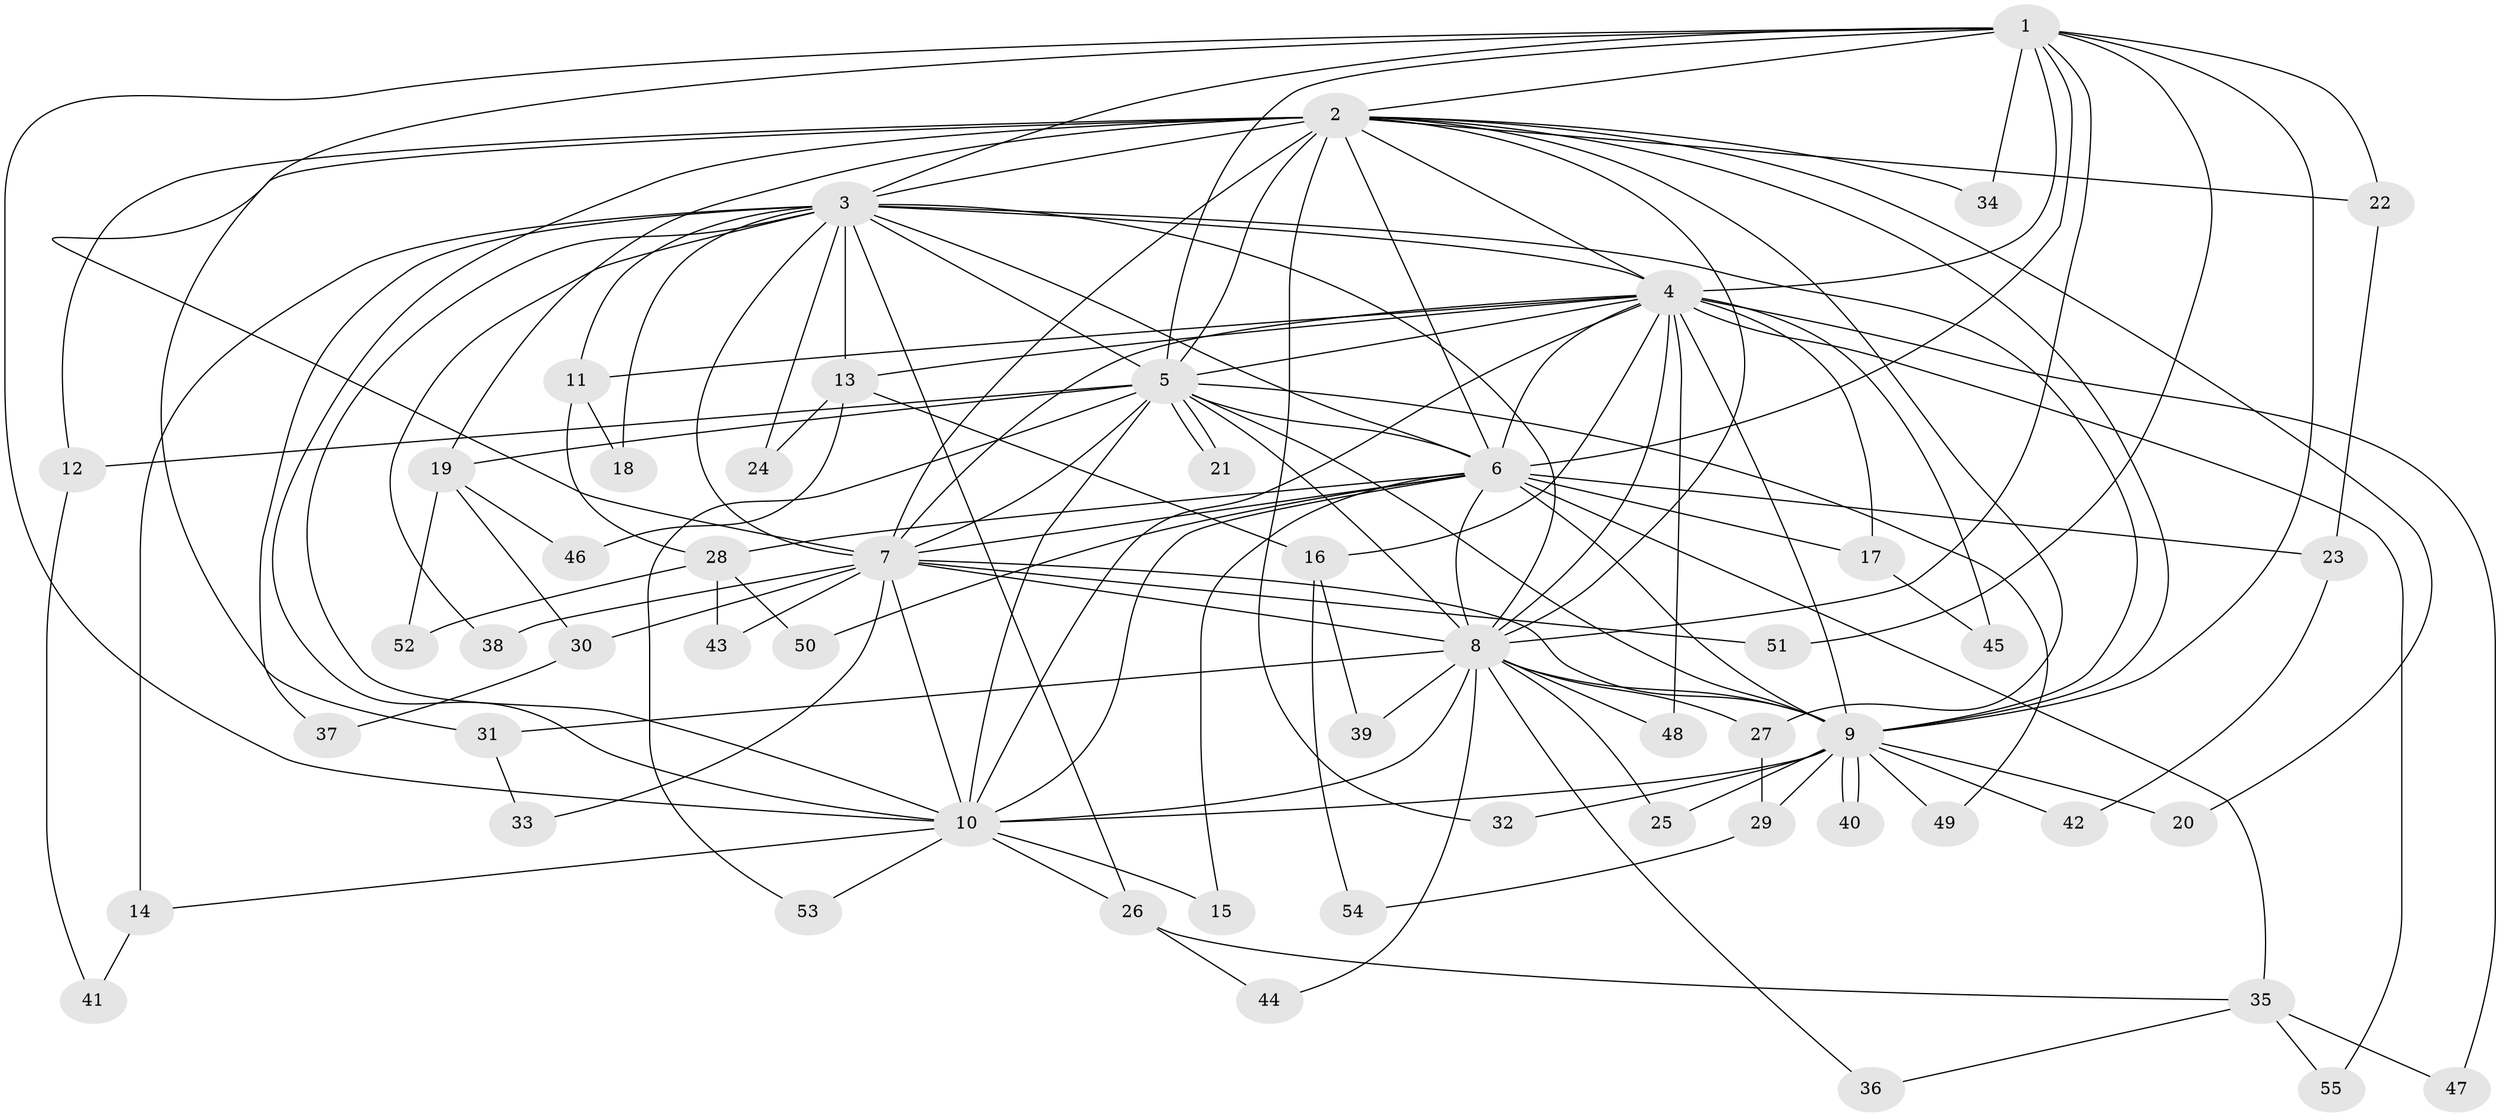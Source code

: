 // Generated by graph-tools (version 1.1) at 2025/49/03/09/25 03:49:32]
// undirected, 55 vertices, 135 edges
graph export_dot {
graph [start="1"]
  node [color=gray90,style=filled];
  1;
  2;
  3;
  4;
  5;
  6;
  7;
  8;
  9;
  10;
  11;
  12;
  13;
  14;
  15;
  16;
  17;
  18;
  19;
  20;
  21;
  22;
  23;
  24;
  25;
  26;
  27;
  28;
  29;
  30;
  31;
  32;
  33;
  34;
  35;
  36;
  37;
  38;
  39;
  40;
  41;
  42;
  43;
  44;
  45;
  46;
  47;
  48;
  49;
  50;
  51;
  52;
  53;
  54;
  55;
  1 -- 2;
  1 -- 3;
  1 -- 4;
  1 -- 5;
  1 -- 6;
  1 -- 7;
  1 -- 8;
  1 -- 9;
  1 -- 10;
  1 -- 22;
  1 -- 34;
  1 -- 51;
  2 -- 3;
  2 -- 4;
  2 -- 5;
  2 -- 6;
  2 -- 7;
  2 -- 8;
  2 -- 9;
  2 -- 10;
  2 -- 12;
  2 -- 19;
  2 -- 20;
  2 -- 22;
  2 -- 27;
  2 -- 31;
  2 -- 32;
  2 -- 34;
  3 -- 4;
  3 -- 5;
  3 -- 6;
  3 -- 7;
  3 -- 8;
  3 -- 9;
  3 -- 10;
  3 -- 11;
  3 -- 13;
  3 -- 14;
  3 -- 18;
  3 -- 24;
  3 -- 26;
  3 -- 37;
  3 -- 38;
  4 -- 5;
  4 -- 6;
  4 -- 7;
  4 -- 8;
  4 -- 9;
  4 -- 10;
  4 -- 11;
  4 -- 13;
  4 -- 16;
  4 -- 17;
  4 -- 45;
  4 -- 47;
  4 -- 48;
  4 -- 55;
  5 -- 6;
  5 -- 7;
  5 -- 8;
  5 -- 9;
  5 -- 10;
  5 -- 12;
  5 -- 19;
  5 -- 21;
  5 -- 21;
  5 -- 49;
  5 -- 53;
  6 -- 7;
  6 -- 8;
  6 -- 9;
  6 -- 10;
  6 -- 15;
  6 -- 17;
  6 -- 23;
  6 -- 28;
  6 -- 35;
  6 -- 50;
  7 -- 8;
  7 -- 9;
  7 -- 10;
  7 -- 30;
  7 -- 33;
  7 -- 38;
  7 -- 43;
  7 -- 51;
  8 -- 9;
  8 -- 10;
  8 -- 25;
  8 -- 27;
  8 -- 31;
  8 -- 36;
  8 -- 39;
  8 -- 44;
  8 -- 48;
  9 -- 10;
  9 -- 20;
  9 -- 25;
  9 -- 29;
  9 -- 32;
  9 -- 40;
  9 -- 40;
  9 -- 42;
  9 -- 49;
  10 -- 14;
  10 -- 15;
  10 -- 26;
  10 -- 53;
  11 -- 18;
  11 -- 28;
  12 -- 41;
  13 -- 16;
  13 -- 24;
  13 -- 46;
  14 -- 41;
  16 -- 39;
  16 -- 54;
  17 -- 45;
  19 -- 30;
  19 -- 46;
  19 -- 52;
  22 -- 23;
  23 -- 42;
  26 -- 35;
  26 -- 44;
  27 -- 29;
  28 -- 43;
  28 -- 50;
  28 -- 52;
  29 -- 54;
  30 -- 37;
  31 -- 33;
  35 -- 36;
  35 -- 47;
  35 -- 55;
}
